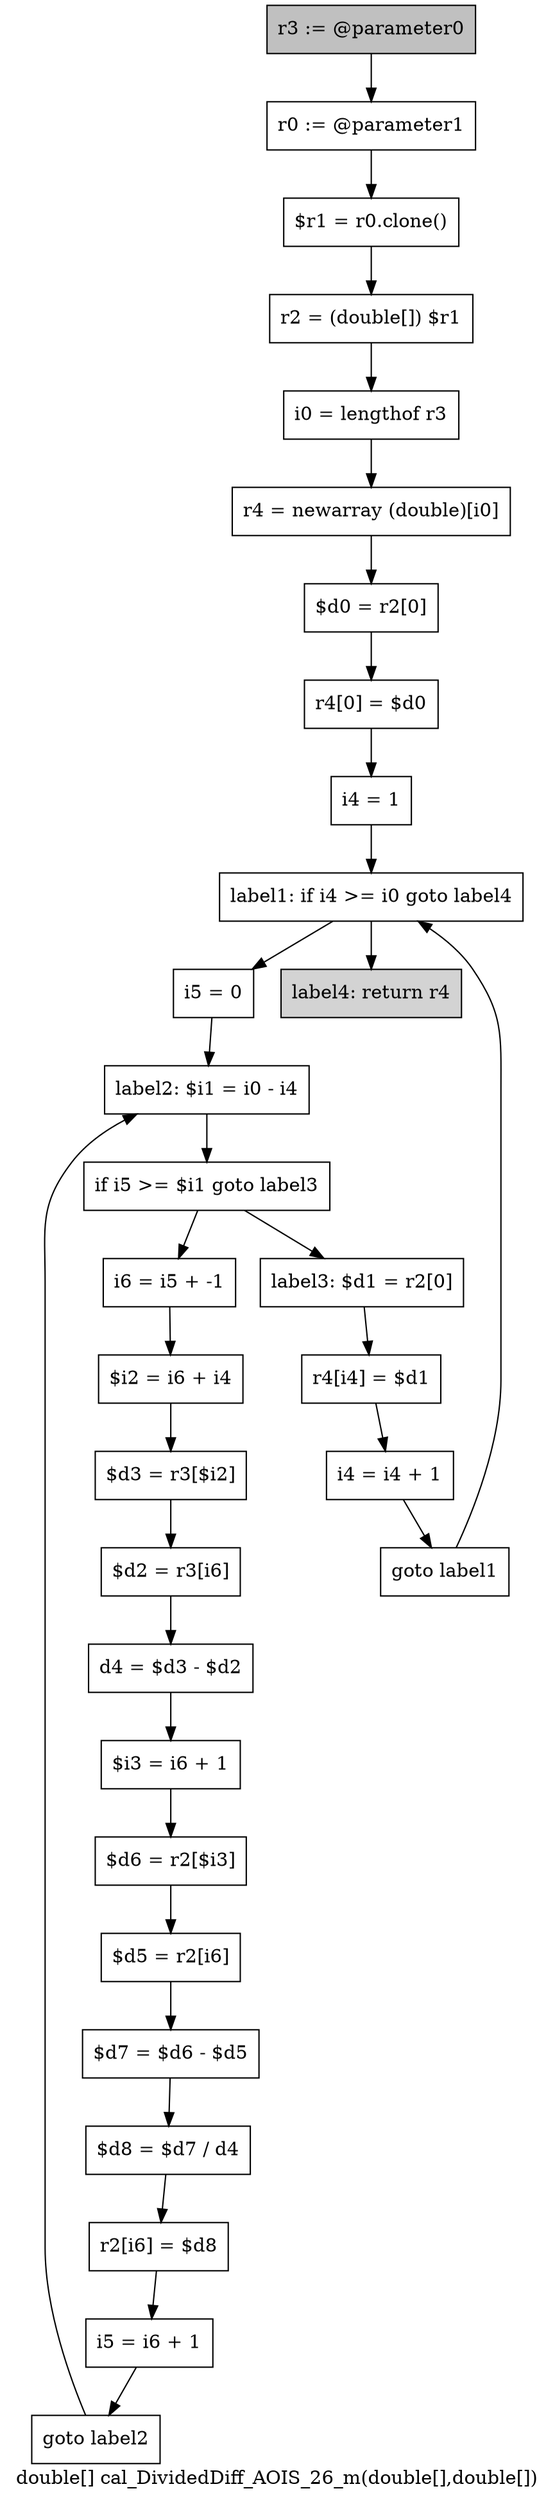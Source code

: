 digraph "double[] cal_DividedDiff_AOIS_26_m(double[],double[])" {
    label="double[] cal_DividedDiff_AOIS_26_m(double[],double[])";
    node [shape=box];
    "0" [style=filled,fillcolor=gray,label="r3 := @parameter0",];
    "1" [label="r0 := @parameter1",];
    "0"->"1";
    "2" [label="$r1 = r0.clone()",];
    "1"->"2";
    "3" [label="r2 = (double[]) $r1",];
    "2"->"3";
    "4" [label="i0 = lengthof r3",];
    "3"->"4";
    "5" [label="r4 = newarray (double)[i0]",];
    "4"->"5";
    "6" [label="$d0 = r2[0]",];
    "5"->"6";
    "7" [label="r4[0] = $d0",];
    "6"->"7";
    "8" [label="i4 = 1",];
    "7"->"8";
    "9" [label="label1: if i4 >= i0 goto label4",];
    "8"->"9";
    "10" [label="i5 = 0",];
    "9"->"10";
    "30" [style=filled,fillcolor=lightgray,label="label4: return r4",];
    "9"->"30";
    "11" [label="label2: $i1 = i0 - i4",];
    "10"->"11";
    "12" [label="if i5 >= $i1 goto label3",];
    "11"->"12";
    "13" [label="i6 = i5 + -1",];
    "12"->"13";
    "26" [label="label3: $d1 = r2[0]",];
    "12"->"26";
    "14" [label="$i2 = i6 + i4",];
    "13"->"14";
    "15" [label="$d3 = r3[$i2]",];
    "14"->"15";
    "16" [label="$d2 = r3[i6]",];
    "15"->"16";
    "17" [label="d4 = $d3 - $d2",];
    "16"->"17";
    "18" [label="$i3 = i6 + 1",];
    "17"->"18";
    "19" [label="$d6 = r2[$i3]",];
    "18"->"19";
    "20" [label="$d5 = r2[i6]",];
    "19"->"20";
    "21" [label="$d7 = $d6 - $d5",];
    "20"->"21";
    "22" [label="$d8 = $d7 / d4",];
    "21"->"22";
    "23" [label="r2[i6] = $d8",];
    "22"->"23";
    "24" [label="i5 = i6 + 1",];
    "23"->"24";
    "25" [label="goto label2",];
    "24"->"25";
    "25"->"11";
    "27" [label="r4[i4] = $d1",];
    "26"->"27";
    "28" [label="i4 = i4 + 1",];
    "27"->"28";
    "29" [label="goto label1",];
    "28"->"29";
    "29"->"9";
}
